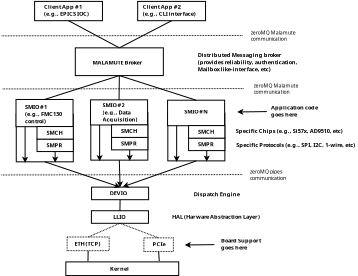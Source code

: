<?xml version="1.0" encoding="UTF-8"?>
<dia:diagram xmlns:dia="http://www.lysator.liu.se/~alla/dia/">
  <dia:layer name="Background" visible="true" active="true">
    <dia:object type="Standard - Box" version="0" id="O0">
      <dia:attribute name="obj_pos">
        <dia:point val="13.281,-22.415"/>
      </dia:attribute>
      <dia:attribute name="obj_bb">
        <dia:rectangle val="13.232,-22.465;20.461,-16.398"/>
      </dia:attribute>
      <dia:attribute name="elem_corner">
        <dia:point val="13.281,-22.415"/>
      </dia:attribute>
      <dia:attribute name="elem_width">
        <dia:real val="7.13"/>
      </dia:attribute>
      <dia:attribute name="elem_height">
        <dia:real val="5.967"/>
      </dia:attribute>
      <dia:attribute name="border_width">
        <dia:real val="0.1"/>
      </dia:attribute>
      <dia:attribute name="show_background">
        <dia:boolean val="false"/>
      </dia:attribute>
    </dia:object>
    <dia:object type="Standard - Box" version="0" id="O1">
      <dia:attribute name="obj_pos">
        <dia:point val="22.676,-10.335"/>
      </dia:attribute>
      <dia:attribute name="obj_bb">
        <dia:rectangle val="22.626,-10.386;29.856,-8.715"/>
      </dia:attribute>
      <dia:attribute name="elem_corner">
        <dia:point val="22.676,-10.335"/>
      </dia:attribute>
      <dia:attribute name="elem_width">
        <dia:real val="7.13"/>
      </dia:attribute>
      <dia:attribute name="elem_height">
        <dia:real val="1.571"/>
      </dia:attribute>
      <dia:attribute name="border_width">
        <dia:real val="0.1"/>
      </dia:attribute>
      <dia:attribute name="show_background">
        <dia:boolean val="true"/>
      </dia:attribute>
    </dia:object>
    <dia:object type="Standard - Text" version="1" id="O2">
      <dia:attribute name="obj_pos">
        <dia:point val="25.42,-9.317"/>
      </dia:attribute>
      <dia:attribute name="obj_bb">
        <dia:rectangle val="25.42,-9.972;27.182,-9.15"/>
      </dia:attribute>
      <dia:attribute name="text">
        <dia:composite type="text">
          <dia:attribute name="string">
            <dia:string>#LLIO#</dia:string>
          </dia:attribute>
          <dia:attribute name="font">
            <dia:font family="sans" style="80" name="Helvetica-Bold"/>
          </dia:attribute>
          <dia:attribute name="height">
            <dia:real val="0.882"/>
          </dia:attribute>
          <dia:attribute name="pos">
            <dia:point val="25.42,-9.317"/>
          </dia:attribute>
          <dia:attribute name="color">
            <dia:color val="#000000"/>
          </dia:attribute>
          <dia:attribute name="alignment">
            <dia:enum val="0"/>
          </dia:attribute>
        </dia:composite>
      </dia:attribute>
      <dia:attribute name="valign">
        <dia:enum val="3"/>
      </dia:attribute>
    </dia:object>
    <dia:object type="Standard - Box" version="0" id="O3">
      <dia:attribute name="obj_pos">
        <dia:point val="29.234,-6.946"/>
      </dia:attribute>
      <dia:attribute name="obj_bb">
        <dia:rectangle val="29.184,-6.996;32.97,-5.188"/>
      </dia:attribute>
      <dia:attribute name="elem_corner">
        <dia:point val="29.234,-6.946"/>
      </dia:attribute>
      <dia:attribute name="elem_width">
        <dia:real val="3.686"/>
      </dia:attribute>
      <dia:attribute name="elem_height">
        <dia:real val="1.708"/>
      </dia:attribute>
      <dia:attribute name="border_width">
        <dia:real val="0.1"/>
      </dia:attribute>
      <dia:attribute name="show_background">
        <dia:boolean val="true"/>
      </dia:attribute>
      <dia:attribute name="line_style">
        <dia:enum val="4"/>
      </dia:attribute>
    </dia:object>
    <dia:object type="Standard - Text" version="1" id="O4">
      <dia:attribute name="obj_pos">
        <dia:point val="30.319,-5.881"/>
      </dia:attribute>
      <dia:attribute name="obj_bb">
        <dia:rectangle val="30.319,-6.536;32.094,-5.714"/>
      </dia:attribute>
      <dia:attribute name="text">
        <dia:composite type="text">
          <dia:attribute name="string">
            <dia:string>#PCIe#</dia:string>
          </dia:attribute>
          <dia:attribute name="font">
            <dia:font family="sans" style="80" name="Helvetica-Bold"/>
          </dia:attribute>
          <dia:attribute name="height">
            <dia:real val="0.882"/>
          </dia:attribute>
          <dia:attribute name="pos">
            <dia:point val="30.319,-5.881"/>
          </dia:attribute>
          <dia:attribute name="color">
            <dia:color val="#000000"/>
          </dia:attribute>
          <dia:attribute name="alignment">
            <dia:enum val="0"/>
          </dia:attribute>
        </dia:composite>
      </dia:attribute>
      <dia:attribute name="valign">
        <dia:enum val="3"/>
      </dia:attribute>
    </dia:object>
    <dia:object type="Standard - Box" version="0" id="O5">
      <dia:attribute name="obj_pos">
        <dia:point val="19.639,-7.052"/>
      </dia:attribute>
      <dia:attribute name="obj_bb">
        <dia:rectangle val="19.589,-7.102;24.947,-5.294"/>
      </dia:attribute>
      <dia:attribute name="elem_corner">
        <dia:point val="19.639,-7.052"/>
      </dia:attribute>
      <dia:attribute name="elem_width">
        <dia:real val="5.258"/>
      </dia:attribute>
      <dia:attribute name="elem_height">
        <dia:real val="1.708"/>
      </dia:attribute>
      <dia:attribute name="border_width">
        <dia:real val="0.1"/>
      </dia:attribute>
      <dia:attribute name="show_background">
        <dia:boolean val="true"/>
      </dia:attribute>
      <dia:attribute name="line_style">
        <dia:enum val="4"/>
      </dia:attribute>
    </dia:object>
    <dia:object type="Standard - Text" version="1" id="O6">
      <dia:attribute name="obj_pos">
        <dia:point val="20.562,-5.954"/>
      </dia:attribute>
      <dia:attribute name="obj_bb">
        <dia:rectangle val="20.562,-6.609;24.524,-5.787"/>
      </dia:attribute>
      <dia:attribute name="text">
        <dia:composite type="text">
          <dia:attribute name="string">
            <dia:string>#ETH (TCP)#</dia:string>
          </dia:attribute>
          <dia:attribute name="font">
            <dia:font family="sans" style="80" name="Helvetica-Bold"/>
          </dia:attribute>
          <dia:attribute name="height">
            <dia:real val="0.882"/>
          </dia:attribute>
          <dia:attribute name="pos">
            <dia:point val="20.562,-5.954"/>
          </dia:attribute>
          <dia:attribute name="color">
            <dia:color val="#000000"/>
          </dia:attribute>
          <dia:attribute name="alignment">
            <dia:enum val="0"/>
          </dia:attribute>
        </dia:composite>
      </dia:attribute>
      <dia:attribute name="valign">
        <dia:enum val="3"/>
      </dia:attribute>
    </dia:object>
    <dia:object type="Standard - Line" version="0" id="O7">
      <dia:attribute name="obj_pos">
        <dia:point val="26.241,-8.765"/>
      </dia:attribute>
      <dia:attribute name="obj_bb">
        <dia:rectangle val="22.202,-8.83;26.307,-6.986"/>
      </dia:attribute>
      <dia:attribute name="conn_endpoints">
        <dia:point val="26.241,-8.765"/>
        <dia:point val="22.268,-7.052"/>
      </dia:attribute>
      <dia:attribute name="numcp">
        <dia:int val="1"/>
      </dia:attribute>
      <dia:attribute name="line_style">
        <dia:enum val="4"/>
      </dia:attribute>
      <dia:connections>
        <dia:connection handle="0" to="O1" connection="6"/>
        <dia:connection handle="1" to="O5" connection="1"/>
      </dia:connections>
    </dia:object>
    <dia:object type="Standard - Line" version="0" id="O8">
      <dia:attribute name="obj_pos">
        <dia:point val="26.241,-8.765"/>
      </dia:attribute>
      <dia:attribute name="obj_bb">
        <dia:rectangle val="26.177,-8.829;31.142,-6.882"/>
      </dia:attribute>
      <dia:attribute name="conn_endpoints">
        <dia:point val="26.241,-8.765"/>
        <dia:point val="31.077,-6.946"/>
      </dia:attribute>
      <dia:attribute name="numcp">
        <dia:int val="1"/>
      </dia:attribute>
      <dia:attribute name="line_style">
        <dia:enum val="4"/>
      </dia:attribute>
      <dia:connections>
        <dia:connection handle="0" to="O1" connection="6"/>
        <dia:connection handle="1" to="O3" connection="1"/>
      </dia:connections>
    </dia:object>
    <dia:object type="Standard - Line" version="0" id="O9">
      <dia:attribute name="obj_pos">
        <dia:point val="22.268,-5.344"/>
      </dia:attribute>
      <dia:attribute name="obj_bb">
        <dia:rectangle val="22.192,-5.395;22.319,-3.974"/>
      </dia:attribute>
      <dia:attribute name="conn_endpoints">
        <dia:point val="22.268,-5.344"/>
        <dia:point val="22.243,-4.025"/>
      </dia:attribute>
      <dia:attribute name="numcp">
        <dia:int val="1"/>
      </dia:attribute>
      <dia:connections>
        <dia:connection handle="0" to="O5" connection="6"/>
      </dia:connections>
    </dia:object>
    <dia:object type="Standard - Box" version="0" id="O10">
      <dia:attribute name="obj_pos">
        <dia:point val="19.477,-3.94"/>
      </dia:attribute>
      <dia:attribute name="obj_bb">
        <dia:rectangle val="19.427,-3.99;33.638,-2.183"/>
      </dia:attribute>
      <dia:attribute name="elem_corner">
        <dia:point val="19.477,-3.94"/>
      </dia:attribute>
      <dia:attribute name="elem_width">
        <dia:real val="14.111"/>
      </dia:attribute>
      <dia:attribute name="elem_height">
        <dia:real val="1.708"/>
      </dia:attribute>
      <dia:attribute name="border_width">
        <dia:real val="0.1"/>
      </dia:attribute>
      <dia:attribute name="show_background">
        <dia:boolean val="true"/>
      </dia:attribute>
    </dia:object>
    <dia:object type="Standard - Text" version="1" id="O11">
      <dia:attribute name="obj_pos">
        <dia:point val="24.988,-2.843"/>
      </dia:attribute>
      <dia:attribute name="obj_bb">
        <dia:rectangle val="24.988,-3.498;27.571,-2.675"/>
      </dia:attribute>
      <dia:attribute name="text">
        <dia:composite type="text">
          <dia:attribute name="string">
            <dia:string>#Kernel#</dia:string>
          </dia:attribute>
          <dia:attribute name="font">
            <dia:font family="sans" style="80" name="Helvetica-Bold"/>
          </dia:attribute>
          <dia:attribute name="height">
            <dia:real val="0.882"/>
          </dia:attribute>
          <dia:attribute name="pos">
            <dia:point val="24.988,-2.843"/>
          </dia:attribute>
          <dia:attribute name="color">
            <dia:color val="#000000"/>
          </dia:attribute>
          <dia:attribute name="alignment">
            <dia:enum val="0"/>
          </dia:attribute>
        </dia:composite>
      </dia:attribute>
      <dia:attribute name="valign">
        <dia:enum val="3"/>
      </dia:attribute>
    </dia:object>
    <dia:object type="Standard - Line" version="0" id="O12">
      <dia:attribute name="obj_pos">
        <dia:point val="31.077,-5.238"/>
      </dia:attribute>
      <dia:attribute name="obj_bb">
        <dia:rectangle val="31.024,-5.292;31.207,-3.991"/>
      </dia:attribute>
      <dia:attribute name="conn_endpoints">
        <dia:point val="31.077,-5.238"/>
        <dia:point val="31.154,-4.045"/>
      </dia:attribute>
      <dia:attribute name="numcp">
        <dia:int val="1"/>
      </dia:attribute>
      <dia:connections>
        <dia:connection handle="0" to="O3" connection="6"/>
      </dia:connections>
    </dia:object>
    <dia:object type="Standard - Box" version="0" id="O13">
      <dia:attribute name="obj_pos">
        <dia:point val="22.695,-13.286"/>
      </dia:attribute>
      <dia:attribute name="obj_bb">
        <dia:rectangle val="22.645,-13.336;29.875,-11.665"/>
      </dia:attribute>
      <dia:attribute name="elem_corner">
        <dia:point val="22.695,-13.286"/>
      </dia:attribute>
      <dia:attribute name="elem_width">
        <dia:real val="7.13"/>
      </dia:attribute>
      <dia:attribute name="elem_height">
        <dia:real val="1.571"/>
      </dia:attribute>
      <dia:attribute name="border_width">
        <dia:real val="0.1"/>
      </dia:attribute>
      <dia:attribute name="show_background">
        <dia:boolean val="true"/>
      </dia:attribute>
    </dia:object>
    <dia:object type="Standard - Text" version="1" id="O14">
      <dia:attribute name="obj_pos">
        <dia:point val="24.979,-12.268"/>
      </dia:attribute>
      <dia:attribute name="obj_bb">
        <dia:rectangle val="24.979,-12.922;27.454,-12.1"/>
      </dia:attribute>
      <dia:attribute name="text">
        <dia:composite type="text">
          <dia:attribute name="string">
            <dia:string>#DEVIO#</dia:string>
          </dia:attribute>
          <dia:attribute name="font">
            <dia:font family="sans" style="80" name="Helvetica-Bold"/>
          </dia:attribute>
          <dia:attribute name="height">
            <dia:real val="0.882"/>
          </dia:attribute>
          <dia:attribute name="pos">
            <dia:point val="24.979,-12.268"/>
          </dia:attribute>
          <dia:attribute name="color">
            <dia:color val="#000000"/>
          </dia:attribute>
          <dia:attribute name="alignment">
            <dia:enum val="0"/>
          </dia:attribute>
        </dia:composite>
      </dia:attribute>
      <dia:attribute name="valign">
        <dia:enum val="3"/>
      </dia:attribute>
    </dia:object>
    <dia:object type="Standard - Line" version="0" id="O15">
      <dia:attribute name="obj_pos">
        <dia:point val="26.26,-11.715"/>
      </dia:attribute>
      <dia:attribute name="obj_bb">
        <dia:rectangle val="26.19,-11.766;26.31,-10.285"/>
      </dia:attribute>
      <dia:attribute name="conn_endpoints">
        <dia:point val="26.26,-11.715"/>
        <dia:point val="26.241,-10.335"/>
      </dia:attribute>
      <dia:attribute name="numcp">
        <dia:int val="1"/>
      </dia:attribute>
      <dia:connections>
        <dia:connection handle="0" to="O13" connection="6"/>
        <dia:connection handle="1" to="O1" connection="1"/>
      </dia:connections>
    </dia:object>
    <dia:object type="Standard - Line" version="0" id="O16">
      <dia:attribute name="obj_pos">
        <dia:point val="11.424,-14.809"/>
      </dia:attribute>
      <dia:attribute name="obj_bb">
        <dia:rectangle val="11.374,-14.905;41.644,-14.759"/>
      </dia:attribute>
      <dia:attribute name="conn_endpoints">
        <dia:point val="11.424,-14.809"/>
        <dia:point val="41.594,-14.855"/>
      </dia:attribute>
      <dia:attribute name="numcp">
        <dia:int val="1"/>
      </dia:attribute>
      <dia:attribute name="line_style">
        <dia:enum val="4"/>
      </dia:attribute>
    </dia:object>
    <dia:object type="Standard - Text" version="1" id="O17">
      <dia:attribute name="obj_pos">
        <dia:point val="42.488,-14.992"/>
      </dia:attribute>
      <dia:attribute name="obj_bb">
        <dia:rectangle val="42.488,-15.587;47.435,-14.039"/>
      </dia:attribute>
      <dia:attribute name="text">
        <dia:composite type="text">
          <dia:attribute name="string">
            <dia:string>#zeroMQ pipes
communication#</dia:string>
          </dia:attribute>
          <dia:attribute name="font">
            <dia:font family="sans" style="0" name="Helvetica"/>
          </dia:attribute>
          <dia:attribute name="height">
            <dia:real val="0.8"/>
          </dia:attribute>
          <dia:attribute name="pos">
            <dia:point val="42.488,-14.992"/>
          </dia:attribute>
          <dia:attribute name="color">
            <dia:color val="#000000"/>
          </dia:attribute>
          <dia:attribute name="alignment">
            <dia:enum val="0"/>
          </dia:attribute>
        </dia:composite>
      </dia:attribute>
      <dia:attribute name="valign">
        <dia:enum val="3"/>
      </dia:attribute>
    </dia:object>
    <dia:object type="Standard - Box" version="0" id="O18">
      <dia:attribute name="obj_pos">
        <dia:point val="13.249,-24.243"/>
      </dia:attribute>
      <dia:attribute name="obj_bb">
        <dia:rectangle val="13.199,-24.293;20.429,-20.794"/>
      </dia:attribute>
      <dia:attribute name="elem_corner">
        <dia:point val="13.249,-24.243"/>
      </dia:attribute>
      <dia:attribute name="elem_width">
        <dia:real val="7.13"/>
      </dia:attribute>
      <dia:attribute name="elem_height">
        <dia:real val="3.399"/>
      </dia:attribute>
      <dia:attribute name="border_width">
        <dia:real val="0.1"/>
      </dia:attribute>
      <dia:attribute name="show_background">
        <dia:boolean val="true"/>
      </dia:attribute>
    </dia:object>
    <dia:object type="Standard - Text" version="1" id="O19">
      <dia:attribute name="obj_pos">
        <dia:point val="14.387,-23.047"/>
      </dia:attribute>
      <dia:attribute name="obj_bb">
        <dia:rectangle val="14.387,-23.702;19.912,-21.116"/>
      </dia:attribute>
      <dia:attribute name="text">
        <dia:composite type="text">
          <dia:attribute name="string">
            <dia:string>#SMIO #1
(e.g., FMC130
control)#</dia:string>
          </dia:attribute>
          <dia:attribute name="font">
            <dia:font family="sans" style="80" name="Helvetica-Bold"/>
          </dia:attribute>
          <dia:attribute name="height">
            <dia:real val="0.882"/>
          </dia:attribute>
          <dia:attribute name="pos">
            <dia:point val="14.387,-23.047"/>
          </dia:attribute>
          <dia:attribute name="color">
            <dia:color val="#000000"/>
          </dia:attribute>
          <dia:attribute name="alignment">
            <dia:enum val="0"/>
          </dia:attribute>
        </dia:composite>
      </dia:attribute>
      <dia:attribute name="valign">
        <dia:enum val="3"/>
      </dia:attribute>
    </dia:object>
    <dia:object type="Standard - Box" version="0" id="O20">
      <dia:attribute name="obj_pos">
        <dia:point val="15.877,-19.303"/>
      </dia:attribute>
      <dia:attribute name="obj_bb">
        <dia:rectangle val="15.827,-19.353;20.461,-17.682"/>
      </dia:attribute>
      <dia:attribute name="elem_corner">
        <dia:point val="15.877,-19.303"/>
      </dia:attribute>
      <dia:attribute name="elem_width">
        <dia:real val="4.534"/>
      </dia:attribute>
      <dia:attribute name="elem_height">
        <dia:real val="1.571"/>
      </dia:attribute>
      <dia:attribute name="border_width">
        <dia:real val="0.1"/>
      </dia:attribute>
      <dia:attribute name="show_background">
        <dia:boolean val="true"/>
      </dia:attribute>
    </dia:object>
    <dia:object type="Standard - Text" version="1" id="O21">
      <dia:attribute name="obj_pos">
        <dia:point val="17.057,-18.284"/>
      </dia:attribute>
      <dia:attribute name="obj_bb">
        <dia:rectangle val="17.057,-18.939;19.327,-18.117"/>
      </dia:attribute>
      <dia:attribute name="text">
        <dia:composite type="text">
          <dia:attribute name="string">
            <dia:string>#SMPR#</dia:string>
          </dia:attribute>
          <dia:attribute name="font">
            <dia:font family="sans" style="80" name="Helvetica-Bold"/>
          </dia:attribute>
          <dia:attribute name="height">
            <dia:real val="0.882"/>
          </dia:attribute>
          <dia:attribute name="pos">
            <dia:point val="17.057,-18.284"/>
          </dia:attribute>
          <dia:attribute name="color">
            <dia:color val="#000000"/>
          </dia:attribute>
          <dia:attribute name="alignment">
            <dia:enum val="0"/>
          </dia:attribute>
        </dia:composite>
      </dia:attribute>
      <dia:attribute name="valign">
        <dia:enum val="3"/>
      </dia:attribute>
    </dia:object>
    <dia:object type="Standard - Box" version="0" id="O22">
      <dia:attribute name="obj_pos">
        <dia:point val="15.875,-20.859"/>
      </dia:attribute>
      <dia:attribute name="obj_bb">
        <dia:rectangle val="15.825,-20.909;20.459,-19.238"/>
      </dia:attribute>
      <dia:attribute name="elem_corner">
        <dia:point val="15.875,-20.859"/>
      </dia:attribute>
      <dia:attribute name="elem_width">
        <dia:real val="4.534"/>
      </dia:attribute>
      <dia:attribute name="elem_height">
        <dia:real val="1.571"/>
      </dia:attribute>
      <dia:attribute name="border_width">
        <dia:real val="0.1"/>
      </dia:attribute>
      <dia:attribute name="show_background">
        <dia:boolean val="true"/>
      </dia:attribute>
    </dia:object>
    <dia:object type="Standard - Text" version="1" id="O23">
      <dia:attribute name="obj_pos">
        <dia:point val="17.055,-19.841"/>
      </dia:attribute>
      <dia:attribute name="obj_bb">
        <dia:rectangle val="17.055,-20.496;19.373,-19.673"/>
      </dia:attribute>
      <dia:attribute name="text">
        <dia:composite type="text">
          <dia:attribute name="string">
            <dia:string>#SMCH#</dia:string>
          </dia:attribute>
          <dia:attribute name="font">
            <dia:font family="sans" style="80" name="Helvetica-Bold"/>
          </dia:attribute>
          <dia:attribute name="height">
            <dia:real val="0.882"/>
          </dia:attribute>
          <dia:attribute name="pos">
            <dia:point val="17.055,-19.841"/>
          </dia:attribute>
          <dia:attribute name="color">
            <dia:color val="#000000"/>
          </dia:attribute>
          <dia:attribute name="alignment">
            <dia:enum val="0"/>
          </dia:attribute>
        </dia:composite>
      </dia:attribute>
      <dia:attribute name="valign">
        <dia:enum val="3"/>
      </dia:attribute>
    </dia:object>
    <dia:object type="Standard - Line" version="0" id="O24">
      <dia:attribute name="obj_pos">
        <dia:point val="18.144,-17.732"/>
      </dia:attribute>
      <dia:attribute name="obj_bb">
        <dia:rectangle val="17.784,-17.782;18.507,-16.271"/>
      </dia:attribute>
      <dia:attribute name="conn_endpoints">
        <dia:point val="18.144,-17.732"/>
        <dia:point val="18.146,-16.383"/>
      </dia:attribute>
      <dia:attribute name="numcp">
        <dia:int val="1"/>
      </dia:attribute>
      <dia:attribute name="end_arrow">
        <dia:enum val="22"/>
      </dia:attribute>
      <dia:attribute name="end_arrow_length">
        <dia:real val="0.5"/>
      </dia:attribute>
      <dia:attribute name="end_arrow_width">
        <dia:real val="0.5"/>
      </dia:attribute>
      <dia:connections>
        <dia:connection handle="0" to="O20" connection="6"/>
      </dia:connections>
    </dia:object>
    <dia:object type="Standard - Line" version="0" id="O25">
      <dia:attribute name="obj_pos">
        <dia:point val="14.386,-20.857"/>
      </dia:attribute>
      <dia:attribute name="obj_bb">
        <dia:rectangle val="14.024,-20.907;14.748,-16.239"/>
      </dia:attribute>
      <dia:attribute name="conn_endpoints">
        <dia:point val="14.386,-20.857"/>
        <dia:point val="14.386,-16.351"/>
      </dia:attribute>
      <dia:attribute name="numcp">
        <dia:int val="1"/>
      </dia:attribute>
      <dia:attribute name="end_arrow">
        <dia:enum val="22"/>
      </dia:attribute>
      <dia:attribute name="end_arrow_length">
        <dia:real val="0.5"/>
      </dia:attribute>
      <dia:attribute name="end_arrow_width">
        <dia:real val="0.5"/>
      </dia:attribute>
    </dia:object>
    <dia:object type="Standard - Line" version="0" id="O26">
      <dia:attribute name="obj_pos">
        <dia:point val="16.846,-16.448"/>
      </dia:attribute>
      <dia:attribute name="obj_bb">
        <dia:rectangle val="16.783,-16.511;26.366,-13.137"/>
      </dia:attribute>
      <dia:attribute name="conn_endpoints">
        <dia:point val="16.846,-16.448"/>
        <dia:point val="26.26,-13.286"/>
      </dia:attribute>
      <dia:attribute name="numcp">
        <dia:int val="1"/>
      </dia:attribute>
      <dia:attribute name="end_arrow">
        <dia:enum val="22"/>
      </dia:attribute>
      <dia:attribute name="end_arrow_length">
        <dia:real val="0.5"/>
      </dia:attribute>
      <dia:attribute name="end_arrow_width">
        <dia:real val="0.5"/>
      </dia:attribute>
      <dia:connections>
        <dia:connection handle="0" to="O0" connection="6"/>
        <dia:connection handle="1" to="O13" connection="1"/>
      </dia:connections>
    </dia:object>
    <dia:object type="Standard - Box" version="0" id="O27">
      <dia:attribute name="obj_pos">
        <dia:point val="22.599,-22.627"/>
      </dia:attribute>
      <dia:attribute name="obj_bb">
        <dia:rectangle val="22.549,-22.677;29.778,-16.61"/>
      </dia:attribute>
      <dia:attribute name="elem_corner">
        <dia:point val="22.599,-22.627"/>
      </dia:attribute>
      <dia:attribute name="elem_width">
        <dia:real val="7.13"/>
      </dia:attribute>
      <dia:attribute name="elem_height">
        <dia:real val="5.967"/>
      </dia:attribute>
      <dia:attribute name="border_width">
        <dia:real val="0.1"/>
      </dia:attribute>
      <dia:attribute name="show_background">
        <dia:boolean val="false"/>
      </dia:attribute>
    </dia:object>
    <dia:object type="Standard - Box" version="0" id="O28">
      <dia:attribute name="obj_pos">
        <dia:point val="22.566,-24.197"/>
      </dia:attribute>
      <dia:attribute name="obj_bb">
        <dia:rectangle val="22.516,-24.247;29.746,-21.006"/>
      </dia:attribute>
      <dia:attribute name="elem_corner">
        <dia:point val="22.566,-24.197"/>
      </dia:attribute>
      <dia:attribute name="elem_width">
        <dia:real val="7.13"/>
      </dia:attribute>
      <dia:attribute name="elem_height">
        <dia:real val="3.141"/>
      </dia:attribute>
      <dia:attribute name="border_width">
        <dia:real val="0.1"/>
      </dia:attribute>
      <dia:attribute name="show_background">
        <dia:boolean val="true"/>
      </dia:attribute>
    </dia:object>
    <dia:object type="Standard - Text" version="1" id="O29">
      <dia:attribute name="obj_pos">
        <dia:point val="24.071,-23.259"/>
      </dia:attribute>
      <dia:attribute name="obj_bb">
        <dia:rectangle val="24.071,-23.914;28.836,-21.328"/>
      </dia:attribute>
      <dia:attribute name="text">
        <dia:composite type="text">
          <dia:attribute name="string">
            <dia:string>#SMIO #2
(e.g., Data 
Acquisition)#</dia:string>
          </dia:attribute>
          <dia:attribute name="font">
            <dia:font family="sans" style="80" name="Helvetica-Bold"/>
          </dia:attribute>
          <dia:attribute name="height">
            <dia:real val="0.882"/>
          </dia:attribute>
          <dia:attribute name="pos">
            <dia:point val="24.071,-23.259"/>
          </dia:attribute>
          <dia:attribute name="color">
            <dia:color val="#000000"/>
          </dia:attribute>
          <dia:attribute name="alignment">
            <dia:enum val="0"/>
          </dia:attribute>
        </dia:composite>
      </dia:attribute>
      <dia:attribute name="valign">
        <dia:enum val="3"/>
      </dia:attribute>
    </dia:object>
    <dia:object type="Standard - Box" version="0" id="O30">
      <dia:attribute name="obj_pos">
        <dia:point val="25.194,-19.515"/>
      </dia:attribute>
      <dia:attribute name="obj_bb">
        <dia:rectangle val="25.144,-19.565;29.778,-17.894"/>
      </dia:attribute>
      <dia:attribute name="elem_corner">
        <dia:point val="25.194,-19.515"/>
      </dia:attribute>
      <dia:attribute name="elem_width">
        <dia:real val="4.534"/>
      </dia:attribute>
      <dia:attribute name="elem_height">
        <dia:real val="1.571"/>
      </dia:attribute>
      <dia:attribute name="border_width">
        <dia:real val="0.1"/>
      </dia:attribute>
      <dia:attribute name="show_background">
        <dia:boolean val="true"/>
      </dia:attribute>
    </dia:object>
    <dia:object type="Standard - Text" version="1" id="O31">
      <dia:attribute name="obj_pos">
        <dia:point val="26.374,-18.496"/>
      </dia:attribute>
      <dia:attribute name="obj_bb">
        <dia:rectangle val="26.374,-19.151;28.644,-18.329"/>
      </dia:attribute>
      <dia:attribute name="text">
        <dia:composite type="text">
          <dia:attribute name="string">
            <dia:string>#SMPR#</dia:string>
          </dia:attribute>
          <dia:attribute name="font">
            <dia:font family="sans" style="80" name="Helvetica-Bold"/>
          </dia:attribute>
          <dia:attribute name="height">
            <dia:real val="0.882"/>
          </dia:attribute>
          <dia:attribute name="pos">
            <dia:point val="26.374,-18.496"/>
          </dia:attribute>
          <dia:attribute name="color">
            <dia:color val="#000000"/>
          </dia:attribute>
          <dia:attribute name="alignment">
            <dia:enum val="0"/>
          </dia:attribute>
        </dia:composite>
      </dia:attribute>
      <dia:attribute name="valign">
        <dia:enum val="3"/>
      </dia:attribute>
    </dia:object>
    <dia:object type="Standard - Box" version="0" id="O32">
      <dia:attribute name="obj_pos">
        <dia:point val="25.192,-21.071"/>
      </dia:attribute>
      <dia:attribute name="obj_bb">
        <dia:rectangle val="25.142,-21.121;29.776,-19.45"/>
      </dia:attribute>
      <dia:attribute name="elem_corner">
        <dia:point val="25.192,-21.071"/>
      </dia:attribute>
      <dia:attribute name="elem_width">
        <dia:real val="4.534"/>
      </dia:attribute>
      <dia:attribute name="elem_height">
        <dia:real val="1.571"/>
      </dia:attribute>
      <dia:attribute name="border_width">
        <dia:real val="0.1"/>
      </dia:attribute>
      <dia:attribute name="show_background">
        <dia:boolean val="true"/>
      </dia:attribute>
    </dia:object>
    <dia:object type="Standard - Text" version="1" id="O33">
      <dia:attribute name="obj_pos">
        <dia:point val="26.372,-20.053"/>
      </dia:attribute>
      <dia:attribute name="obj_bb">
        <dia:rectangle val="26.372,-20.708;28.69,-19.885"/>
      </dia:attribute>
      <dia:attribute name="text">
        <dia:composite type="text">
          <dia:attribute name="string">
            <dia:string>#SMCH#</dia:string>
          </dia:attribute>
          <dia:attribute name="font">
            <dia:font family="sans" style="80" name="Helvetica-Bold"/>
          </dia:attribute>
          <dia:attribute name="height">
            <dia:real val="0.882"/>
          </dia:attribute>
          <dia:attribute name="pos">
            <dia:point val="26.372,-20.053"/>
          </dia:attribute>
          <dia:attribute name="color">
            <dia:color val="#000000"/>
          </dia:attribute>
          <dia:attribute name="alignment">
            <dia:enum val="0"/>
          </dia:attribute>
        </dia:composite>
      </dia:attribute>
      <dia:attribute name="valign">
        <dia:enum val="3"/>
      </dia:attribute>
    </dia:object>
    <dia:object type="Standard - Line" version="0" id="O34">
      <dia:attribute name="obj_pos">
        <dia:point val="27.461,-17.944"/>
      </dia:attribute>
      <dia:attribute name="obj_bb">
        <dia:rectangle val="27.101,-17.994;27.824,-16.483"/>
      </dia:attribute>
      <dia:attribute name="conn_endpoints">
        <dia:point val="27.461,-17.944"/>
        <dia:point val="27.463,-16.595"/>
      </dia:attribute>
      <dia:attribute name="numcp">
        <dia:int val="1"/>
      </dia:attribute>
      <dia:attribute name="end_arrow">
        <dia:enum val="22"/>
      </dia:attribute>
      <dia:attribute name="end_arrow_length">
        <dia:real val="0.5"/>
      </dia:attribute>
      <dia:attribute name="end_arrow_width">
        <dia:real val="0.5"/>
      </dia:attribute>
      <dia:connections>
        <dia:connection handle="0" to="O30" connection="6"/>
      </dia:connections>
    </dia:object>
    <dia:object type="Standard - Line" version="0" id="O35">
      <dia:attribute name="obj_pos">
        <dia:point val="23.703,-21.069"/>
      </dia:attribute>
      <dia:attribute name="obj_bb">
        <dia:rectangle val="23.341,-21.119;24.064,-16.451"/>
      </dia:attribute>
      <dia:attribute name="conn_endpoints">
        <dia:point val="23.703,-21.069"/>
        <dia:point val="23.703,-16.563"/>
      </dia:attribute>
      <dia:attribute name="numcp">
        <dia:int val="1"/>
      </dia:attribute>
      <dia:attribute name="end_arrow">
        <dia:enum val="22"/>
      </dia:attribute>
      <dia:attribute name="end_arrow_length">
        <dia:real val="0.5"/>
      </dia:attribute>
      <dia:attribute name="end_arrow_width">
        <dia:real val="0.5"/>
      </dia:attribute>
    </dia:object>
    <dia:object type="Standard - Line" version="0" id="O36">
      <dia:attribute name="obj_pos">
        <dia:point val="26.163,-16.66"/>
      </dia:attribute>
      <dia:attribute name="obj_bb">
        <dia:rectangle val="25.881,-16.711;26.604,-13.174"/>
      </dia:attribute>
      <dia:attribute name="conn_endpoints">
        <dia:point val="26.163,-16.66"/>
        <dia:point val="26.26,-13.286"/>
      </dia:attribute>
      <dia:attribute name="numcp">
        <dia:int val="1"/>
      </dia:attribute>
      <dia:attribute name="end_arrow">
        <dia:enum val="22"/>
      </dia:attribute>
      <dia:attribute name="end_arrow_length">
        <dia:real val="0.5"/>
      </dia:attribute>
      <dia:attribute name="end_arrow_width">
        <dia:real val="0.5"/>
      </dia:attribute>
      <dia:connections>
        <dia:connection handle="0" to="O27" connection="6"/>
        <dia:connection handle="1" to="O13" connection="1"/>
      </dia:connections>
    </dia:object>
    <dia:object type="Standard - Box" version="0" id="O37">
      <dia:attribute name="obj_pos">
        <dia:point val="32.227,-22.535"/>
      </dia:attribute>
      <dia:attribute name="obj_bb">
        <dia:rectangle val="32.177,-22.585;39.407,-16.518"/>
      </dia:attribute>
      <dia:attribute name="elem_corner">
        <dia:point val="32.227,-22.535"/>
      </dia:attribute>
      <dia:attribute name="elem_width">
        <dia:real val="7.13"/>
      </dia:attribute>
      <dia:attribute name="elem_height">
        <dia:real val="5.967"/>
      </dia:attribute>
      <dia:attribute name="border_width">
        <dia:real val="0.1"/>
      </dia:attribute>
      <dia:attribute name="show_background">
        <dia:boolean val="false"/>
      </dia:attribute>
    </dia:object>
    <dia:object type="Standard - Box" version="0" id="O38">
      <dia:attribute name="obj_pos">
        <dia:point val="32.195,-24.151"/>
      </dia:attribute>
      <dia:attribute name="obj_bb">
        <dia:rectangle val="32.145,-24.201;39.374,-20.915"/>
      </dia:attribute>
      <dia:attribute name="elem_corner">
        <dia:point val="32.195,-24.151"/>
      </dia:attribute>
      <dia:attribute name="elem_width">
        <dia:real val="7.13"/>
      </dia:attribute>
      <dia:attribute name="elem_height">
        <dia:real val="3.187"/>
      </dia:attribute>
      <dia:attribute name="border_width">
        <dia:real val="0.1"/>
      </dia:attribute>
      <dia:attribute name="show_background">
        <dia:boolean val="true"/>
      </dia:attribute>
    </dia:object>
    <dia:object type="Standard - Text" version="1" id="O39">
      <dia:attribute name="obj_pos">
        <dia:point val="34.295,-22.48"/>
      </dia:attribute>
      <dia:attribute name="obj_bb">
        <dia:rectangle val="34.295,-23.135;37.793,-22.312"/>
      </dia:attribute>
      <dia:attribute name="text">
        <dia:composite type="text">
          <dia:attribute name="string">
            <dia:string>#SMIO #N#</dia:string>
          </dia:attribute>
          <dia:attribute name="font">
            <dia:font family="sans" style="80" name="Helvetica-Bold"/>
          </dia:attribute>
          <dia:attribute name="height">
            <dia:real val="0.882"/>
          </dia:attribute>
          <dia:attribute name="pos">
            <dia:point val="34.295,-22.48"/>
          </dia:attribute>
          <dia:attribute name="color">
            <dia:color val="#000000"/>
          </dia:attribute>
          <dia:attribute name="alignment">
            <dia:enum val="0"/>
          </dia:attribute>
        </dia:composite>
      </dia:attribute>
      <dia:attribute name="valign">
        <dia:enum val="3"/>
      </dia:attribute>
    </dia:object>
    <dia:object type="Standard - Box" version="0" id="O40">
      <dia:attribute name="obj_pos">
        <dia:point val="34.823,-19.423"/>
      </dia:attribute>
      <dia:attribute name="obj_bb">
        <dia:rectangle val="34.773,-19.473;39.407,-17.802"/>
      </dia:attribute>
      <dia:attribute name="elem_corner">
        <dia:point val="34.823,-19.423"/>
      </dia:attribute>
      <dia:attribute name="elem_width">
        <dia:real val="4.534"/>
      </dia:attribute>
      <dia:attribute name="elem_height">
        <dia:real val="1.571"/>
      </dia:attribute>
      <dia:attribute name="border_width">
        <dia:real val="0.1"/>
      </dia:attribute>
      <dia:attribute name="show_background">
        <dia:boolean val="true"/>
      </dia:attribute>
    </dia:object>
    <dia:object type="Standard - Text" version="1" id="O41">
      <dia:attribute name="obj_pos">
        <dia:point val="36.003,-18.405"/>
      </dia:attribute>
      <dia:attribute name="obj_bb">
        <dia:rectangle val="36.003,-19.06;38.273,-18.237"/>
      </dia:attribute>
      <dia:attribute name="text">
        <dia:composite type="text">
          <dia:attribute name="string">
            <dia:string>#SMPR#</dia:string>
          </dia:attribute>
          <dia:attribute name="font">
            <dia:font family="sans" style="80" name="Helvetica-Bold"/>
          </dia:attribute>
          <dia:attribute name="height">
            <dia:real val="0.882"/>
          </dia:attribute>
          <dia:attribute name="pos">
            <dia:point val="36.003,-18.405"/>
          </dia:attribute>
          <dia:attribute name="color">
            <dia:color val="#000000"/>
          </dia:attribute>
          <dia:attribute name="alignment">
            <dia:enum val="0"/>
          </dia:attribute>
        </dia:composite>
      </dia:attribute>
      <dia:attribute name="valign">
        <dia:enum val="3"/>
      </dia:attribute>
    </dia:object>
    <dia:object type="Standard - Box" version="0" id="O42">
      <dia:attribute name="obj_pos">
        <dia:point val="34.821,-20.979"/>
      </dia:attribute>
      <dia:attribute name="obj_bb">
        <dia:rectangle val="34.771,-21.029;39.405,-19.358"/>
      </dia:attribute>
      <dia:attribute name="elem_corner">
        <dia:point val="34.821,-20.979"/>
      </dia:attribute>
      <dia:attribute name="elem_width">
        <dia:real val="4.534"/>
      </dia:attribute>
      <dia:attribute name="elem_height">
        <dia:real val="1.571"/>
      </dia:attribute>
      <dia:attribute name="border_width">
        <dia:real val="0.1"/>
      </dia:attribute>
      <dia:attribute name="show_background">
        <dia:boolean val="true"/>
      </dia:attribute>
    </dia:object>
    <dia:object type="Standard - Text" version="1" id="O43">
      <dia:attribute name="obj_pos">
        <dia:point val="36.001,-19.961"/>
      </dia:attribute>
      <dia:attribute name="obj_bb">
        <dia:rectangle val="36.001,-20.616;38.318,-19.793"/>
      </dia:attribute>
      <dia:attribute name="text">
        <dia:composite type="text">
          <dia:attribute name="string">
            <dia:string>#SMCH#</dia:string>
          </dia:attribute>
          <dia:attribute name="font">
            <dia:font family="sans" style="80" name="Helvetica-Bold"/>
          </dia:attribute>
          <dia:attribute name="height">
            <dia:real val="0.882"/>
          </dia:attribute>
          <dia:attribute name="pos">
            <dia:point val="36.001,-19.961"/>
          </dia:attribute>
          <dia:attribute name="color">
            <dia:color val="#000000"/>
          </dia:attribute>
          <dia:attribute name="alignment">
            <dia:enum val="0"/>
          </dia:attribute>
        </dia:composite>
      </dia:attribute>
      <dia:attribute name="valign">
        <dia:enum val="3"/>
      </dia:attribute>
    </dia:object>
    <dia:object type="Standard - Line" version="0" id="O44">
      <dia:attribute name="obj_pos">
        <dia:point val="37.09,-17.852"/>
      </dia:attribute>
      <dia:attribute name="obj_bb">
        <dia:rectangle val="36.729,-17.902;37.453,-16.392"/>
      </dia:attribute>
      <dia:attribute name="conn_endpoints">
        <dia:point val="37.09,-17.852"/>
        <dia:point val="37.092,-16.503"/>
      </dia:attribute>
      <dia:attribute name="numcp">
        <dia:int val="1"/>
      </dia:attribute>
      <dia:attribute name="end_arrow">
        <dia:enum val="22"/>
      </dia:attribute>
      <dia:attribute name="end_arrow_length">
        <dia:real val="0.5"/>
      </dia:attribute>
      <dia:attribute name="end_arrow_width">
        <dia:real val="0.5"/>
      </dia:attribute>
      <dia:connections>
        <dia:connection handle="0" to="O40" connection="6"/>
      </dia:connections>
    </dia:object>
    <dia:object type="Standard - Line" version="0" id="O45">
      <dia:attribute name="obj_pos">
        <dia:point val="33.331,-20.977"/>
      </dia:attribute>
      <dia:attribute name="obj_bb">
        <dia:rectangle val="32.969,-21.027;33.693,-16.359"/>
      </dia:attribute>
      <dia:attribute name="conn_endpoints">
        <dia:point val="33.331,-20.977"/>
        <dia:point val="33.331,-16.471"/>
      </dia:attribute>
      <dia:attribute name="numcp">
        <dia:int val="1"/>
      </dia:attribute>
      <dia:attribute name="end_arrow">
        <dia:enum val="22"/>
      </dia:attribute>
      <dia:attribute name="end_arrow_length">
        <dia:real val="0.5"/>
      </dia:attribute>
      <dia:attribute name="end_arrow_width">
        <dia:real val="0.5"/>
      </dia:attribute>
    </dia:object>
    <dia:object type="Standard - Line" version="0" id="O46">
      <dia:attribute name="obj_pos">
        <dia:point val="35.792,-16.568"/>
      </dia:attribute>
      <dia:attribute name="obj_bb">
        <dia:rectangle val="26.519,-16.632;35.856,-13.202"/>
      </dia:attribute>
      <dia:attribute name="conn_endpoints">
        <dia:point val="35.792,-16.568"/>
        <dia:point val="26.624,-13.342"/>
      </dia:attribute>
      <dia:attribute name="numcp">
        <dia:int val="1"/>
      </dia:attribute>
      <dia:attribute name="end_arrow">
        <dia:enum val="22"/>
      </dia:attribute>
      <dia:attribute name="end_arrow_length">
        <dia:real val="0.5"/>
      </dia:attribute>
      <dia:attribute name="end_arrow_width">
        <dia:real val="0.5"/>
      </dia:attribute>
      <dia:connections>
        <dia:connection handle="0" to="O37" connection="6"/>
      </dia:connections>
    </dia:object>
    <dia:object type="Standard - Line" version="0" id="O47">
      <dia:attribute name="obj_pos">
        <dia:point val="11.585,-25.561"/>
      </dia:attribute>
      <dia:attribute name="obj_bb">
        <dia:rectangle val="11.535,-25.657;41.804,-25.511"/>
      </dia:attribute>
      <dia:attribute name="conn_endpoints">
        <dia:point val="11.585,-25.561"/>
        <dia:point val="41.754,-25.607"/>
      </dia:attribute>
      <dia:attribute name="numcp">
        <dia:int val="1"/>
      </dia:attribute>
      <dia:attribute name="line_style">
        <dia:enum val="4"/>
      </dia:attribute>
    </dia:object>
    <dia:object type="Standard - Text" version="1" id="O48">
      <dia:attribute name="obj_pos">
        <dia:point val="42.946,-25.743"/>
      </dia:attribute>
      <dia:attribute name="obj_bb">
        <dia:rectangle val="42.946,-26.338;48.764,-24.791"/>
      </dia:attribute>
      <dia:attribute name="text">
        <dia:composite type="text">
          <dia:attribute name="string">
            <dia:string>#zeroMQ Malamute
communication#</dia:string>
          </dia:attribute>
          <dia:attribute name="font">
            <dia:font family="sans" style="0" name="Helvetica"/>
          </dia:attribute>
          <dia:attribute name="height">
            <dia:real val="0.8"/>
          </dia:attribute>
          <dia:attribute name="pos">
            <dia:point val="42.946,-25.743"/>
          </dia:attribute>
          <dia:attribute name="color">
            <dia:color val="#000000"/>
          </dia:attribute>
          <dia:attribute name="alignment">
            <dia:enum val="0"/>
          </dia:attribute>
        </dia:composite>
      </dia:attribute>
      <dia:attribute name="valign">
        <dia:enum val="3"/>
      </dia:attribute>
    </dia:object>
    <dia:object type="Standard - Box" version="0" id="O49">
      <dia:attribute name="obj_pos">
        <dia:point val="20.663,-30.696"/>
      </dia:attribute>
      <dia:attribute name="obj_bb">
        <dia:rectangle val="20.613,-30.746;31.718,-27.178"/>
      </dia:attribute>
      <dia:attribute name="elem_corner">
        <dia:point val="20.663,-30.696"/>
      </dia:attribute>
      <dia:attribute name="elem_width">
        <dia:real val="11.004"/>
      </dia:attribute>
      <dia:attribute name="elem_height">
        <dia:real val="3.469"/>
      </dia:attribute>
      <dia:attribute name="border_width">
        <dia:real val="0.1"/>
      </dia:attribute>
      <dia:attribute name="show_background">
        <dia:boolean val="true"/>
      </dia:attribute>
    </dia:object>
    <dia:object type="Standard - Text" version="1" id="O50">
      <dia:attribute name="obj_pos">
        <dia:point val="22.81,-28.605"/>
      </dia:attribute>
      <dia:attribute name="obj_bb">
        <dia:rectangle val="22.81,-29.261;30.182,-28.438"/>
      </dia:attribute>
      <dia:attribute name="text">
        <dia:composite type="text">
          <dia:attribute name="string">
            <dia:string>#MALAMUTE Broker#</dia:string>
          </dia:attribute>
          <dia:attribute name="font">
            <dia:font family="sans" style="80" name="Helvetica-Bold"/>
          </dia:attribute>
          <dia:attribute name="height">
            <dia:real val="0.882"/>
          </dia:attribute>
          <dia:attribute name="pos">
            <dia:point val="22.81,-28.605"/>
          </dia:attribute>
          <dia:attribute name="color">
            <dia:color val="#000000"/>
          </dia:attribute>
          <dia:attribute name="alignment">
            <dia:enum val="0"/>
          </dia:attribute>
        </dia:composite>
      </dia:attribute>
      <dia:attribute name="valign">
        <dia:enum val="3"/>
      </dia:attribute>
    </dia:object>
    <dia:object type="Standard - Line" version="0" id="O51">
      <dia:attribute name="obj_pos">
        <dia:point val="26.166,-27.228"/>
      </dia:attribute>
      <dia:attribute name="obj_bb">
        <dia:rectangle val="16.751,-27.291;26.228,-24.18"/>
      </dia:attribute>
      <dia:attribute name="conn_endpoints">
        <dia:point val="26.166,-27.228"/>
        <dia:point val="16.814,-24.243"/>
      </dia:attribute>
      <dia:attribute name="numcp">
        <dia:int val="1"/>
      </dia:attribute>
      <dia:connections>
        <dia:connection handle="0" to="O49" connection="6"/>
        <dia:connection handle="1" to="O18" connection="1"/>
      </dia:connections>
    </dia:object>
    <dia:object type="Standard - Line" version="0" id="O52">
      <dia:attribute name="obj_pos">
        <dia:point val="26.166,-27.228"/>
      </dia:attribute>
      <dia:attribute name="obj_bb">
        <dia:rectangle val="26.08,-27.278;26.216,-24.147"/>
      </dia:attribute>
      <dia:attribute name="conn_endpoints">
        <dia:point val="26.166,-27.228"/>
        <dia:point val="26.131,-24.197"/>
      </dia:attribute>
      <dia:attribute name="numcp">
        <dia:int val="1"/>
      </dia:attribute>
      <dia:connections>
        <dia:connection handle="0" to="O49" connection="6"/>
        <dia:connection handle="1" to="O28" connection="1"/>
      </dia:connections>
    </dia:object>
    <dia:object type="Standard - Line" version="0" id="O53">
      <dia:attribute name="obj_pos">
        <dia:point val="26.166,-27.228"/>
      </dia:attribute>
      <dia:attribute name="obj_bb">
        <dia:rectangle val="26.103,-27.291;35.822,-24.088"/>
      </dia:attribute>
      <dia:attribute name="conn_endpoints">
        <dia:point val="26.166,-27.228"/>
        <dia:point val="35.76,-24.151"/>
      </dia:attribute>
      <dia:attribute name="numcp">
        <dia:int val="1"/>
      </dia:attribute>
      <dia:connections>
        <dia:connection handle="0" to="O49" connection="6"/>
        <dia:connection handle="1" to="O38" connection="1"/>
      </dia:connections>
    </dia:object>
    <dia:object type="Standard - Box" version="0" id="O54">
      <dia:attribute name="obj_pos">
        <dia:point val="15.574,-36.502"/>
      </dia:attribute>
      <dia:attribute name="obj_bb">
        <dia:rectangle val="15.524,-36.551;24.107,-34.039"/>
      </dia:attribute>
      <dia:attribute name="elem_corner">
        <dia:point val="15.574,-36.502"/>
      </dia:attribute>
      <dia:attribute name="elem_width">
        <dia:real val="8.483"/>
      </dia:attribute>
      <dia:attribute name="elem_height">
        <dia:real val="2.412"/>
      </dia:attribute>
      <dia:attribute name="border_width">
        <dia:real val="0.1"/>
      </dia:attribute>
      <dia:attribute name="show_background">
        <dia:boolean val="true"/>
      </dia:attribute>
    </dia:object>
    <dia:object type="Standard - Text" version="1" id="O55">
      <dia:attribute name="obj_pos">
        <dia:point val="16.758,-35.575"/>
      </dia:attribute>
      <dia:attribute name="obj_bb">
        <dia:rectangle val="16.758,-36.23;23.358,-34.525"/>
      </dia:attribute>
      <dia:attribute name="text">
        <dia:composite type="text">
          <dia:attribute name="string">
            <dia:string>#Client App #1
(e.g., EPICS IOC)#</dia:string>
          </dia:attribute>
          <dia:attribute name="font">
            <dia:font family="sans" style="80" name="Helvetica-Bold"/>
          </dia:attribute>
          <dia:attribute name="height">
            <dia:real val="0.882"/>
          </dia:attribute>
          <dia:attribute name="pos">
            <dia:point val="16.758,-35.575"/>
          </dia:attribute>
          <dia:attribute name="color">
            <dia:color val="#000000"/>
          </dia:attribute>
          <dia:attribute name="alignment">
            <dia:enum val="0"/>
          </dia:attribute>
        </dia:composite>
      </dia:attribute>
      <dia:attribute name="valign">
        <dia:enum val="3"/>
      </dia:attribute>
    </dia:object>
    <dia:object type="Standard - Line" version="0" id="O56">
      <dia:attribute name="obj_pos">
        <dia:point val="11.456,-32.198"/>
      </dia:attribute>
      <dia:attribute name="obj_bb">
        <dia:rectangle val="11.406,-32.294;41.676,-32.148"/>
      </dia:attribute>
      <dia:attribute name="conn_endpoints">
        <dia:point val="11.456,-32.198"/>
        <dia:point val="41.626,-32.243"/>
      </dia:attribute>
      <dia:attribute name="numcp">
        <dia:int val="1"/>
      </dia:attribute>
      <dia:attribute name="line_style">
        <dia:enum val="4"/>
      </dia:attribute>
    </dia:object>
    <dia:object type="Standard - Text" version="1" id="O57">
      <dia:attribute name="obj_pos">
        <dia:point val="42.579,-32.38"/>
      </dia:attribute>
      <dia:attribute name="obj_bb">
        <dia:rectangle val="42.579,-32.975;48.397,-31.428"/>
      </dia:attribute>
      <dia:attribute name="text">
        <dia:composite type="text">
          <dia:attribute name="string">
            <dia:string>#zeroMQ Malamute
communication#</dia:string>
          </dia:attribute>
          <dia:attribute name="font">
            <dia:font family="sans" style="0" name="Helvetica"/>
          </dia:attribute>
          <dia:attribute name="height">
            <dia:real val="0.8"/>
          </dia:attribute>
          <dia:attribute name="pos">
            <dia:point val="42.579,-32.38"/>
          </dia:attribute>
          <dia:attribute name="color">
            <dia:color val="#000000"/>
          </dia:attribute>
          <dia:attribute name="alignment">
            <dia:enum val="0"/>
          </dia:attribute>
        </dia:composite>
      </dia:attribute>
      <dia:attribute name="valign">
        <dia:enum val="3"/>
      </dia:attribute>
    </dia:object>
    <dia:object type="Standard - Box" version="0" id="O58">
      <dia:attribute name="obj_pos">
        <dia:point val="28.458,-36.502"/>
      </dia:attribute>
      <dia:attribute name="obj_bb">
        <dia:rectangle val="28.408,-36.551;36.99,-34.039"/>
      </dia:attribute>
      <dia:attribute name="elem_corner">
        <dia:point val="28.458,-36.502"/>
      </dia:attribute>
      <dia:attribute name="elem_width">
        <dia:real val="8.483"/>
      </dia:attribute>
      <dia:attribute name="elem_height">
        <dia:real val="2.412"/>
      </dia:attribute>
      <dia:attribute name="border_width">
        <dia:real val="0.1"/>
      </dia:attribute>
      <dia:attribute name="show_background">
        <dia:boolean val="true"/>
      </dia:attribute>
    </dia:object>
    <dia:object type="Standard - Text" version="1" id="O59">
      <dia:attribute name="obj_pos">
        <dia:point val="29.091,-35.575"/>
      </dia:attribute>
      <dia:attribute name="obj_bb">
        <dia:rectangle val="29.091,-36.23;36.826,-34.525"/>
      </dia:attribute>
      <dia:attribute name="text">
        <dia:composite type="text">
          <dia:attribute name="string">
            <dia:string>#Client App #2
(e.g., CLI interface)#</dia:string>
          </dia:attribute>
          <dia:attribute name="font">
            <dia:font family="sans" style="80" name="Helvetica-Bold"/>
          </dia:attribute>
          <dia:attribute name="height">
            <dia:real val="0.882"/>
          </dia:attribute>
          <dia:attribute name="pos">
            <dia:point val="29.091,-35.575"/>
          </dia:attribute>
          <dia:attribute name="color">
            <dia:color val="#000000"/>
          </dia:attribute>
          <dia:attribute name="alignment">
            <dia:enum val="0"/>
          </dia:attribute>
        </dia:composite>
      </dia:attribute>
      <dia:attribute name="valign">
        <dia:enum val="3"/>
      </dia:attribute>
    </dia:object>
    <dia:object type="Standard - Line" version="0" id="O60">
      <dia:attribute name="obj_pos">
        <dia:point val="19.815,-34.089"/>
      </dia:attribute>
      <dia:attribute name="obj_bb">
        <dia:rectangle val="19.748,-34.157;26.233,-30.629"/>
      </dia:attribute>
      <dia:attribute name="conn_endpoints">
        <dia:point val="19.815,-34.089"/>
        <dia:point val="26.166,-30.696"/>
      </dia:attribute>
      <dia:attribute name="numcp">
        <dia:int val="1"/>
      </dia:attribute>
      <dia:connections>
        <dia:connection handle="0" to="O54" connection="6"/>
        <dia:connection handle="1" to="O49" connection="1"/>
      </dia:connections>
    </dia:object>
    <dia:object type="Standard - Line" version="0" id="O61">
      <dia:attribute name="obj_pos">
        <dia:point val="32.699,-34.089"/>
      </dia:attribute>
      <dia:attribute name="obj_bb">
        <dia:rectangle val="26.098,-34.157;32.767,-30.629"/>
      </dia:attribute>
      <dia:attribute name="conn_endpoints">
        <dia:point val="32.699,-34.089"/>
        <dia:point val="26.166,-30.696"/>
      </dia:attribute>
      <dia:attribute name="numcp">
        <dia:int val="1"/>
      </dia:attribute>
      <dia:connections>
        <dia:connection handle="0" to="O58" connection="6"/>
        <dia:connection handle="1" to="O49" connection="1"/>
      </dia:connections>
    </dia:object>
    <dia:object type="Standard - Text" version="1" id="O62">
      <dia:attribute name="obj_pos">
        <dia:point val="38.875,-6.358"/>
      </dia:attribute>
      <dia:attribute name="obj_bb">
        <dia:rectangle val="38.875,-7.013;44.905,-5.308"/>
      </dia:attribute>
      <dia:attribute name="text">
        <dia:composite type="text">
          <dia:attribute name="string">
            <dia:string>#Board Support 
goes here#</dia:string>
          </dia:attribute>
          <dia:attribute name="font">
            <dia:font family="sans" style="80" name="Helvetica-Bold"/>
          </dia:attribute>
          <dia:attribute name="height">
            <dia:real val="0.882"/>
          </dia:attribute>
          <dia:attribute name="pos">
            <dia:point val="38.875,-6.358"/>
          </dia:attribute>
          <dia:attribute name="color">
            <dia:color val="#000000"/>
          </dia:attribute>
          <dia:attribute name="alignment">
            <dia:enum val="0"/>
          </dia:attribute>
        </dia:composite>
      </dia:attribute>
      <dia:attribute name="valign">
        <dia:enum val="3"/>
      </dia:attribute>
    </dia:object>
    <dia:object type="Standard - Line" version="0" id="O63">
      <dia:attribute name="obj_pos">
        <dia:point val="38.041,-6.098"/>
      </dia:attribute>
      <dia:attribute name="obj_bb">
        <dia:rectangle val="34.261,-6.421;38.092,-5.698"/>
      </dia:attribute>
      <dia:attribute name="conn_endpoints">
        <dia:point val="38.041,-6.098"/>
        <dia:point val="34.373,-6.052"/>
      </dia:attribute>
      <dia:attribute name="numcp">
        <dia:int val="1"/>
      </dia:attribute>
      <dia:attribute name="end_arrow">
        <dia:enum val="22"/>
      </dia:attribute>
      <dia:attribute name="end_arrow_length">
        <dia:real val="0.5"/>
      </dia:attribute>
      <dia:attribute name="end_arrow_width">
        <dia:real val="0.5"/>
      </dia:attribute>
    </dia:object>
    <dia:object type="Standard - Text" version="1" id="O64">
      <dia:attribute name="obj_pos">
        <dia:point val="45.135,-22.989"/>
      </dia:attribute>
      <dia:attribute name="obj_bb">
        <dia:rectangle val="45.135,-23.644;51.765,-21.94"/>
      </dia:attribute>
      <dia:attribute name="text">
        <dia:composite type="text">
          <dia:attribute name="string">
            <dia:string>#Application code
goes here#</dia:string>
          </dia:attribute>
          <dia:attribute name="font">
            <dia:font family="sans" style="80" name="Helvetica-Bold"/>
          </dia:attribute>
          <dia:attribute name="height">
            <dia:real val="0.882"/>
          </dia:attribute>
          <dia:attribute name="pos">
            <dia:point val="45.135,-22.989"/>
          </dia:attribute>
          <dia:attribute name="color">
            <dia:color val="#000000"/>
          </dia:attribute>
          <dia:attribute name="alignment">
            <dia:enum val="0"/>
          </dia:attribute>
        </dia:composite>
      </dia:attribute>
      <dia:attribute name="valign">
        <dia:enum val="3"/>
      </dia:attribute>
    </dia:object>
    <dia:object type="Standard - Line" version="0" id="O65">
      <dia:attribute name="obj_pos">
        <dia:point val="44.598,-22.729"/>
      </dia:attribute>
      <dia:attribute name="obj_bb">
        <dia:rectangle val="40.818,-23.053;44.649,-22.329"/>
      </dia:attribute>
      <dia:attribute name="conn_endpoints">
        <dia:point val="44.598,-22.729"/>
        <dia:point val="40.93,-22.683"/>
      </dia:attribute>
      <dia:attribute name="numcp">
        <dia:int val="1"/>
      </dia:attribute>
      <dia:attribute name="end_arrow">
        <dia:enum val="22"/>
      </dia:attribute>
      <dia:attribute name="end_arrow_length">
        <dia:real val="0.5"/>
      </dia:attribute>
      <dia:attribute name="end_arrow_width">
        <dia:real val="0.5"/>
      </dia:attribute>
    </dia:object>
    <dia:object type="Standard - Text" version="1" id="O66">
      <dia:attribute name="obj_pos">
        <dia:point val="32.759,-9.341"/>
      </dia:attribute>
      <dia:attribute name="obj_bb">
        <dia:rectangle val="32.759,-9.996;45.892,-9.174"/>
      </dia:attribute>
      <dia:attribute name="text">
        <dia:composite type="text">
          <dia:attribute name="string">
            <dia:string>#HAL (Harware Abstraction Layer)#</dia:string>
          </dia:attribute>
          <dia:attribute name="font">
            <dia:font family="sans" style="80" name="Helvetica-Bold"/>
          </dia:attribute>
          <dia:attribute name="height">
            <dia:real val="0.882"/>
          </dia:attribute>
          <dia:attribute name="pos">
            <dia:point val="32.759,-9.341"/>
          </dia:attribute>
          <dia:attribute name="color">
            <dia:color val="#000000"/>
          </dia:attribute>
          <dia:attribute name="alignment">
            <dia:enum val="0"/>
          </dia:attribute>
        </dia:composite>
      </dia:attribute>
      <dia:attribute name="valign">
        <dia:enum val="3"/>
      </dia:attribute>
    </dia:object>
    <dia:object type="Standard - Text" version="1" id="O67">
      <dia:attribute name="obj_pos">
        <dia:point val="35.459,-12.141"/>
      </dia:attribute>
      <dia:attribute name="obj_bb">
        <dia:rectangle val="35.459,-12.817;41.922,-11.933"/>
      </dia:attribute>
      <dia:attribute name="text">
        <dia:composite type="text">
          <dia:attribute name="string">
            <dia:string>#Dispatch Engine#</dia:string>
          </dia:attribute>
          <dia:attribute name="font">
            <dia:font family="sans" style="80" name="Helvetica-Bold"/>
          </dia:attribute>
          <dia:attribute name="height">
            <dia:real val="0.882"/>
          </dia:attribute>
          <dia:attribute name="pos">
            <dia:point val="35.459,-12.141"/>
          </dia:attribute>
          <dia:attribute name="color">
            <dia:color val="#000000"/>
          </dia:attribute>
          <dia:attribute name="alignment">
            <dia:enum val="0"/>
          </dia:attribute>
        </dia:composite>
      </dia:attribute>
      <dia:attribute name="valign">
        <dia:enum val="3"/>
      </dia:attribute>
    </dia:object>
    <dia:object type="Standard - Text" version="1" id="O68">
      <dia:attribute name="obj_pos">
        <dia:point val="35.959,-29.541"/>
      </dia:attribute>
      <dia:attribute name="obj_bb">
        <dia:rectangle val="35.959,-30.196;50.347,-27.61"/>
      </dia:attribute>
      <dia:attribute name="text">
        <dia:composite type="text">
          <dia:attribute name="string">
            <dia:string>#Distributed Messaging broker
(provides reliability, authentication,
Mailbox like-interface, etc)#</dia:string>
          </dia:attribute>
          <dia:attribute name="font">
            <dia:font family="sans" style="80" name="Helvetica-Bold"/>
          </dia:attribute>
          <dia:attribute name="height">
            <dia:real val="0.882"/>
          </dia:attribute>
          <dia:attribute name="pos">
            <dia:point val="35.959,-29.541"/>
          </dia:attribute>
          <dia:attribute name="color">
            <dia:color val="#000000"/>
          </dia:attribute>
          <dia:attribute name="alignment">
            <dia:enum val="0"/>
          </dia:attribute>
        </dia:composite>
      </dia:attribute>
      <dia:attribute name="valign">
        <dia:enum val="3"/>
      </dia:attribute>
    </dia:object>
    <dia:object type="Standard - Text" version="1" id="O69">
      <dia:attribute name="obj_pos">
        <dia:point val="40.791,-18.304"/>
      </dia:attribute>
      <dia:attribute name="obj_bb">
        <dia:rectangle val="40.791,-18.979;58.634,-18.095"/>
      </dia:attribute>
      <dia:attribute name="text">
        <dia:composite type="text">
          <dia:attribute name="string">
            <dia:string>#Specific Protocols (e.g., SPI, I2C, 1-wire, etc)#</dia:string>
          </dia:attribute>
          <dia:attribute name="font">
            <dia:font family="sans" style="80" name="Helvetica-Bold"/>
          </dia:attribute>
          <dia:attribute name="height">
            <dia:real val="0.882"/>
          </dia:attribute>
          <dia:attribute name="pos">
            <dia:point val="40.791,-18.304"/>
          </dia:attribute>
          <dia:attribute name="color">
            <dia:color val="#000000"/>
          </dia:attribute>
          <dia:attribute name="alignment">
            <dia:enum val="0"/>
          </dia:attribute>
        </dia:composite>
      </dia:attribute>
      <dia:attribute name="valign">
        <dia:enum val="3"/>
      </dia:attribute>
    </dia:object>
    <dia:object type="Standard - Text" version="1" id="O70">
      <dia:attribute name="obj_pos">
        <dia:point val="40.731,-20.044"/>
      </dia:attribute>
      <dia:attribute name="obj_bb">
        <dia:rectangle val="40.731,-20.719;56.726,-19.835"/>
      </dia:attribute>
      <dia:attribute name="text">
        <dia:composite type="text">
          <dia:attribute name="string">
            <dia:string>#Specific Chips (e.g., Si57x, AD9510, etc)#</dia:string>
          </dia:attribute>
          <dia:attribute name="font">
            <dia:font family="sans" style="80" name="Helvetica-Bold"/>
          </dia:attribute>
          <dia:attribute name="height">
            <dia:real val="0.882"/>
          </dia:attribute>
          <dia:attribute name="pos">
            <dia:point val="40.731,-20.044"/>
          </dia:attribute>
          <dia:attribute name="color">
            <dia:color val="#000000"/>
          </dia:attribute>
          <dia:attribute name="alignment">
            <dia:enum val="0"/>
          </dia:attribute>
        </dia:composite>
      </dia:attribute>
      <dia:attribute name="valign">
        <dia:enum val="3"/>
      </dia:attribute>
    </dia:object>
  </dia:layer>
</dia:diagram>
